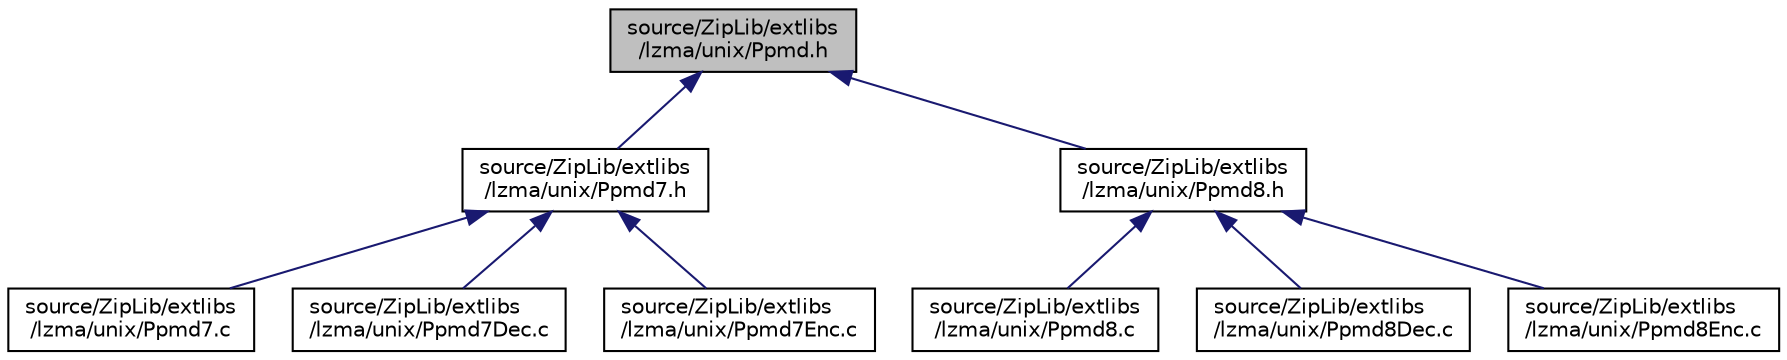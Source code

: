 digraph "source/ZipLib/extlibs/lzma/unix/Ppmd.h"
{
 // LATEX_PDF_SIZE
  edge [fontname="Helvetica",fontsize="10",labelfontname="Helvetica",labelfontsize="10"];
  node [fontname="Helvetica",fontsize="10",shape=record];
  Node1 [label="source/ZipLib/extlibs\l/lzma/unix/Ppmd.h",height=0.2,width=0.4,color="black", fillcolor="grey75", style="filled", fontcolor="black",tooltip=" "];
  Node1 -> Node2 [dir="back",color="midnightblue",fontsize="10",style="solid",fontname="Helvetica"];
  Node2 [label="source/ZipLib/extlibs\l/lzma/unix/Ppmd7.h",height=0.2,width=0.4,color="black", fillcolor="white", style="filled",URL="$unix_2_ppmd7_8h.html",tooltip=" "];
  Node2 -> Node3 [dir="back",color="midnightblue",fontsize="10",style="solid",fontname="Helvetica"];
  Node3 [label="source/ZipLib/extlibs\l/lzma/unix/Ppmd7.c",height=0.2,width=0.4,color="black", fillcolor="white", style="filled",URL="$unix_2_ppmd7_8c.html",tooltip=" "];
  Node2 -> Node4 [dir="back",color="midnightblue",fontsize="10",style="solid",fontname="Helvetica"];
  Node4 [label="source/ZipLib/extlibs\l/lzma/unix/Ppmd7Dec.c",height=0.2,width=0.4,color="black", fillcolor="white", style="filled",URL="$unix_2_ppmd7_dec_8c.html",tooltip=" "];
  Node2 -> Node5 [dir="back",color="midnightblue",fontsize="10",style="solid",fontname="Helvetica"];
  Node5 [label="source/ZipLib/extlibs\l/lzma/unix/Ppmd7Enc.c",height=0.2,width=0.4,color="black", fillcolor="white", style="filled",URL="$unix_2_ppmd7_enc_8c.html",tooltip=" "];
  Node1 -> Node6 [dir="back",color="midnightblue",fontsize="10",style="solid",fontname="Helvetica"];
  Node6 [label="source/ZipLib/extlibs\l/lzma/unix/Ppmd8.h",height=0.2,width=0.4,color="black", fillcolor="white", style="filled",URL="$_ppmd8_8h.html",tooltip=" "];
  Node6 -> Node7 [dir="back",color="midnightblue",fontsize="10",style="solid",fontname="Helvetica"];
  Node7 [label="source/ZipLib/extlibs\l/lzma/unix/Ppmd8.c",height=0.2,width=0.4,color="black", fillcolor="white", style="filled",URL="$_ppmd8_8c.html",tooltip=" "];
  Node6 -> Node8 [dir="back",color="midnightblue",fontsize="10",style="solid",fontname="Helvetica"];
  Node8 [label="source/ZipLib/extlibs\l/lzma/unix/Ppmd8Dec.c",height=0.2,width=0.4,color="black", fillcolor="white", style="filled",URL="$_ppmd8_dec_8c.html",tooltip=" "];
  Node6 -> Node9 [dir="back",color="midnightblue",fontsize="10",style="solid",fontname="Helvetica"];
  Node9 [label="source/ZipLib/extlibs\l/lzma/unix/Ppmd8Enc.c",height=0.2,width=0.4,color="black", fillcolor="white", style="filled",URL="$_ppmd8_enc_8c.html",tooltip=" "];
}
